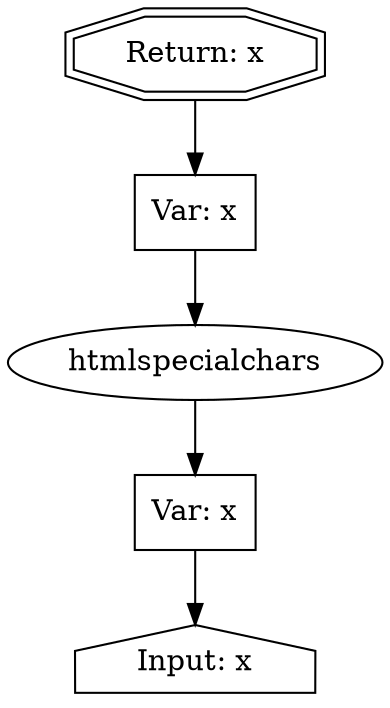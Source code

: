 digraph cfg {
  n1 [shape=doubleoctagon, label="Return: x"];
  n3 [shape=house, label="Input: x"];
  n4 [shape=ellipse, label="htmlspecialchars"];
  n2 [shape=box, label="Var: x"];
  n7 [shape=box, label="Var: x"];
  n4 -> n2;
  n2 -> n3;
  n1 -> n7;
  n7 -> n4;
} 
